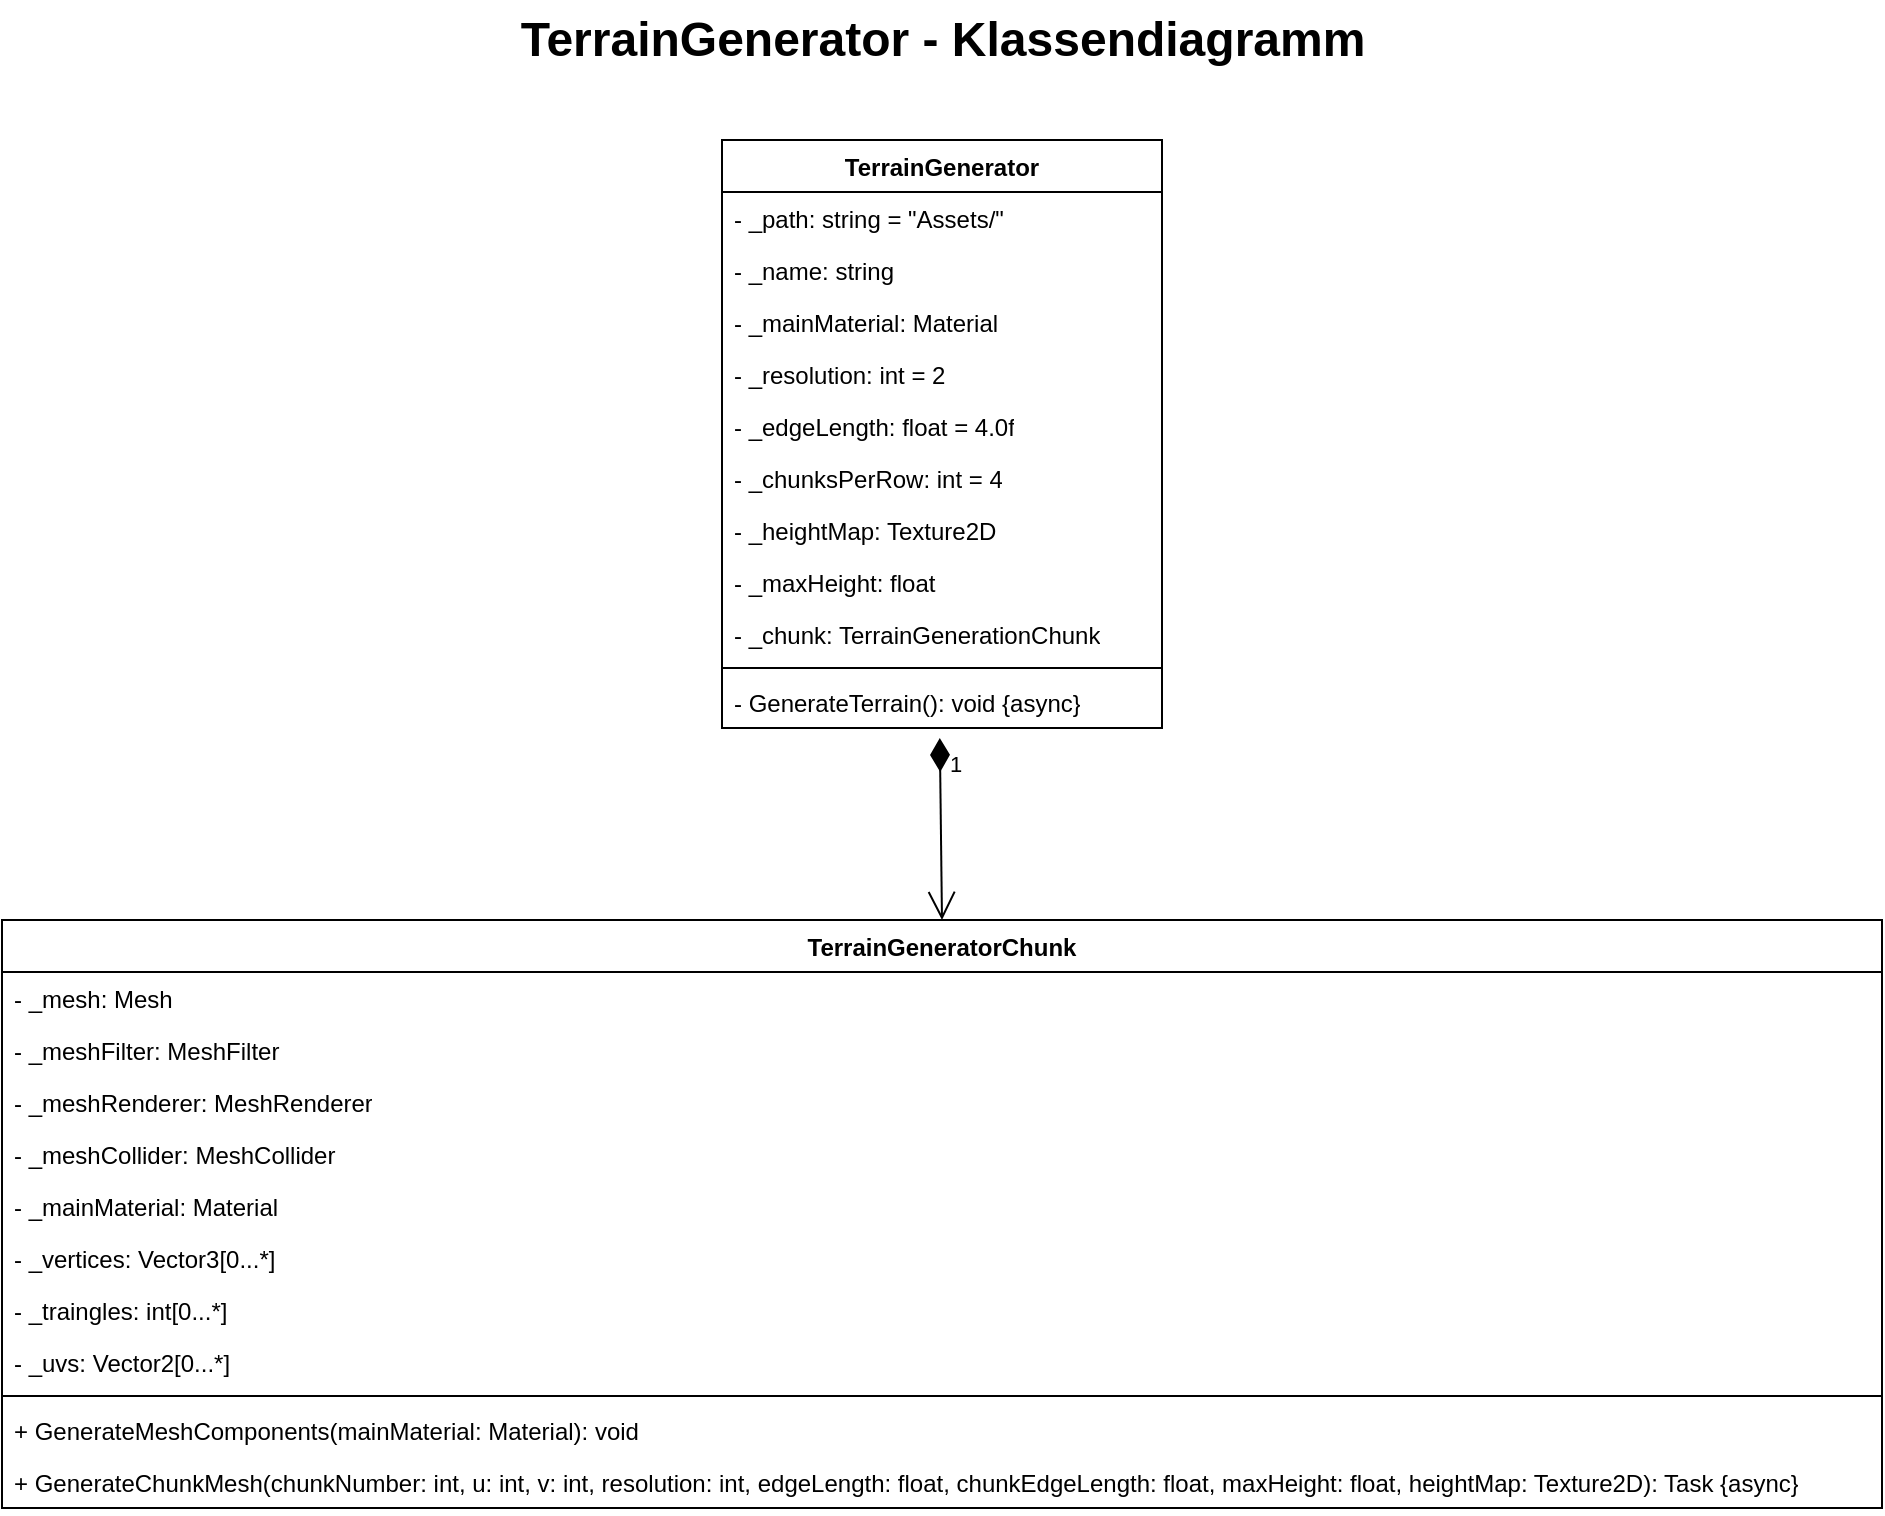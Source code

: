 <mxfile version="24.7.17">
  <diagram id="C5RBs43oDa-KdzZeNtuy" name="Page-1">
    <mxGraphModel dx="1434" dy="844" grid="1" gridSize="10" guides="1" tooltips="1" connect="1" arrows="1" fold="1" page="1" pageScale="1" pageWidth="1169" pageHeight="827" math="0" shadow="0">
      <root>
        <mxCell id="WIyWlLk6GJQsqaUBKTNV-0" />
        <mxCell id="WIyWlLk6GJQsqaUBKTNV-1" parent="WIyWlLk6GJQsqaUBKTNV-0" />
        <mxCell id="Bh1vJPGicDEN5lZWbu1v-0" value="TerrainGenerator - Klassendiagramm" style="text;strokeColor=none;fillColor=none;html=1;fontSize=24;fontStyle=1;verticalAlign=middle;align=center;" parent="WIyWlLk6GJQsqaUBKTNV-1" vertex="1">
          <mxGeometry x="377" y="40" width="416" height="40" as="geometry" />
        </mxCell>
        <mxCell id="Bh1vJPGicDEN5lZWbu1v-5" value="TerrainGenerator" style="swimlane;fontStyle=1;align=center;verticalAlign=top;childLayout=stackLayout;horizontal=1;startSize=26;horizontalStack=0;resizeParent=1;resizeParentMax=0;resizeLast=0;collapsible=1;marginBottom=0;whiteSpace=wrap;html=1;" parent="WIyWlLk6GJQsqaUBKTNV-1" vertex="1">
          <mxGeometry x="475" y="110" width="220" height="294" as="geometry" />
        </mxCell>
        <mxCell id="Bh1vJPGicDEN5lZWbu1v-6" value="- _path: string = &quot;Assets/&quot;" style="text;strokeColor=none;fillColor=none;align=left;verticalAlign=top;spacingLeft=4;spacingRight=4;overflow=hidden;rotatable=0;points=[[0,0.5],[1,0.5]];portConstraint=eastwest;whiteSpace=wrap;html=1;" parent="Bh1vJPGicDEN5lZWbu1v-5" vertex="1">
          <mxGeometry y="26" width="220" height="26" as="geometry" />
        </mxCell>
        <mxCell id="Bh1vJPGicDEN5lZWbu1v-9" value="- _name: string" style="text;strokeColor=none;fillColor=none;align=left;verticalAlign=top;spacingLeft=4;spacingRight=4;overflow=hidden;rotatable=0;points=[[0,0.5],[1,0.5]];portConstraint=eastwest;whiteSpace=wrap;html=1;" parent="Bh1vJPGicDEN5lZWbu1v-5" vertex="1">
          <mxGeometry y="52" width="220" height="26" as="geometry" />
        </mxCell>
        <mxCell id="Bh1vJPGicDEN5lZWbu1v-10" value="- _mainMaterial: Material" style="text;strokeColor=none;fillColor=none;align=left;verticalAlign=top;spacingLeft=4;spacingRight=4;overflow=hidden;rotatable=0;points=[[0,0.5],[1,0.5]];portConstraint=eastwest;whiteSpace=wrap;html=1;" parent="Bh1vJPGicDEN5lZWbu1v-5" vertex="1">
          <mxGeometry y="78" width="220" height="26" as="geometry" />
        </mxCell>
        <mxCell id="Bh1vJPGicDEN5lZWbu1v-13" value="- _resolution: int = 2" style="text;strokeColor=none;fillColor=none;align=left;verticalAlign=top;spacingLeft=4;spacingRight=4;overflow=hidden;rotatable=0;points=[[0,0.5],[1,0.5]];portConstraint=eastwest;whiteSpace=wrap;html=1;" parent="Bh1vJPGicDEN5lZWbu1v-5" vertex="1">
          <mxGeometry y="104" width="220" height="26" as="geometry" />
        </mxCell>
        <mxCell id="Bh1vJPGicDEN5lZWbu1v-11" value="- _edgeLength: float = 4.0f" style="text;strokeColor=none;fillColor=none;align=left;verticalAlign=top;spacingLeft=4;spacingRight=4;overflow=hidden;rotatable=0;points=[[0,0.5],[1,0.5]];portConstraint=eastwest;whiteSpace=wrap;html=1;" parent="Bh1vJPGicDEN5lZWbu1v-5" vertex="1">
          <mxGeometry y="130" width="220" height="26" as="geometry" />
        </mxCell>
        <mxCell id="Bh1vJPGicDEN5lZWbu1v-12" value="- _chunksPerRow: int = 4" style="text;strokeColor=none;fillColor=none;align=left;verticalAlign=top;spacingLeft=4;spacingRight=4;overflow=hidden;rotatable=0;points=[[0,0.5],[1,0.5]];portConstraint=eastwest;whiteSpace=wrap;html=1;" parent="Bh1vJPGicDEN5lZWbu1v-5" vertex="1">
          <mxGeometry y="156" width="220" height="26" as="geometry" />
        </mxCell>
        <mxCell id="x4DYHOzDkX6EN2sqggwL-0" value="- _heightMap: Texture2D" style="text;strokeColor=none;fillColor=none;align=left;verticalAlign=top;spacingLeft=4;spacingRight=4;overflow=hidden;rotatable=0;points=[[0,0.5],[1,0.5]];portConstraint=eastwest;whiteSpace=wrap;html=1;" vertex="1" parent="Bh1vJPGicDEN5lZWbu1v-5">
          <mxGeometry y="182" width="220" height="26" as="geometry" />
        </mxCell>
        <mxCell id="x4DYHOzDkX6EN2sqggwL-1" value="- _maxHeight: float" style="text;strokeColor=none;fillColor=none;align=left;verticalAlign=top;spacingLeft=4;spacingRight=4;overflow=hidden;rotatable=0;points=[[0,0.5],[1,0.5]];portConstraint=eastwest;whiteSpace=wrap;html=1;" vertex="1" parent="Bh1vJPGicDEN5lZWbu1v-5">
          <mxGeometry y="208" width="220" height="26" as="geometry" />
        </mxCell>
        <mxCell id="x4DYHOzDkX6EN2sqggwL-2" value="- _chunk: TerrainGenerationChunk" style="text;strokeColor=none;fillColor=none;align=left;verticalAlign=top;spacingLeft=4;spacingRight=4;overflow=hidden;rotatable=0;points=[[0,0.5],[1,0.5]];portConstraint=eastwest;whiteSpace=wrap;html=1;" vertex="1" parent="Bh1vJPGicDEN5lZWbu1v-5">
          <mxGeometry y="234" width="220" height="26" as="geometry" />
        </mxCell>
        <mxCell id="Bh1vJPGicDEN5lZWbu1v-7" value="" style="line;strokeWidth=1;fillColor=none;align=left;verticalAlign=middle;spacingTop=-1;spacingLeft=3;spacingRight=3;rotatable=0;labelPosition=right;points=[];portConstraint=eastwest;strokeColor=inherit;" parent="Bh1vJPGicDEN5lZWbu1v-5" vertex="1">
          <mxGeometry y="260" width="220" height="8" as="geometry" />
        </mxCell>
        <mxCell id="Bh1vJPGicDEN5lZWbu1v-8" value="- GenerateTerrain(): void {async}" style="text;strokeColor=none;fillColor=none;align=left;verticalAlign=top;spacingLeft=4;spacingRight=4;overflow=hidden;rotatable=0;points=[[0,0.5],[1,0.5]];portConstraint=eastwest;whiteSpace=wrap;html=1;" parent="Bh1vJPGicDEN5lZWbu1v-5" vertex="1">
          <mxGeometry y="268" width="220" height="26" as="geometry" />
        </mxCell>
        <mxCell id="x4DYHOzDkX6EN2sqggwL-18" value="TerrainGeneratorChunk" style="swimlane;fontStyle=1;align=center;verticalAlign=top;childLayout=stackLayout;horizontal=1;startSize=26;horizontalStack=0;resizeParent=1;resizeParentMax=0;resizeLast=0;collapsible=1;marginBottom=0;whiteSpace=wrap;html=1;" vertex="1" parent="WIyWlLk6GJQsqaUBKTNV-1">
          <mxGeometry x="115" y="500" width="940" height="294" as="geometry" />
        </mxCell>
        <mxCell id="x4DYHOzDkX6EN2sqggwL-19" value="- _mesh: Mesh" style="text;strokeColor=none;fillColor=none;align=left;verticalAlign=top;spacingLeft=4;spacingRight=4;overflow=hidden;rotatable=0;points=[[0,0.5],[1,0.5]];portConstraint=eastwest;whiteSpace=wrap;html=1;" vertex="1" parent="x4DYHOzDkX6EN2sqggwL-18">
          <mxGeometry y="26" width="940" height="26" as="geometry" />
        </mxCell>
        <mxCell id="x4DYHOzDkX6EN2sqggwL-20" value="- _meshFilter: MeshFilter" style="text;strokeColor=none;fillColor=none;align=left;verticalAlign=top;spacingLeft=4;spacingRight=4;overflow=hidden;rotatable=0;points=[[0,0.5],[1,0.5]];portConstraint=eastwest;whiteSpace=wrap;html=1;" vertex="1" parent="x4DYHOzDkX6EN2sqggwL-18">
          <mxGeometry y="52" width="940" height="26" as="geometry" />
        </mxCell>
        <mxCell id="x4DYHOzDkX6EN2sqggwL-21" value="- _meshRenderer: MeshRenderer" style="text;strokeColor=none;fillColor=none;align=left;verticalAlign=top;spacingLeft=4;spacingRight=4;overflow=hidden;rotatable=0;points=[[0,0.5],[1,0.5]];portConstraint=eastwest;whiteSpace=wrap;html=1;" vertex="1" parent="x4DYHOzDkX6EN2sqggwL-18">
          <mxGeometry y="78" width="940" height="26" as="geometry" />
        </mxCell>
        <mxCell id="x4DYHOzDkX6EN2sqggwL-22" value="- _meshCollider:&amp;nbsp;MeshCollider" style="text;strokeColor=none;fillColor=none;align=left;verticalAlign=top;spacingLeft=4;spacingRight=4;overflow=hidden;rotatable=0;points=[[0,0.5],[1,0.5]];portConstraint=eastwest;whiteSpace=wrap;html=1;" vertex="1" parent="x4DYHOzDkX6EN2sqggwL-18">
          <mxGeometry y="104" width="940" height="26" as="geometry" />
        </mxCell>
        <mxCell id="x4DYHOzDkX6EN2sqggwL-23" value="- _mainMaterial: Material" style="text;strokeColor=none;fillColor=none;align=left;verticalAlign=top;spacingLeft=4;spacingRight=4;overflow=hidden;rotatable=0;points=[[0,0.5],[1,0.5]];portConstraint=eastwest;whiteSpace=wrap;html=1;" vertex="1" parent="x4DYHOzDkX6EN2sqggwL-18">
          <mxGeometry y="130" width="940" height="26" as="geometry" />
        </mxCell>
        <mxCell id="x4DYHOzDkX6EN2sqggwL-24" value="- _vertices: Vector3[0...*]" style="text;strokeColor=none;fillColor=none;align=left;verticalAlign=top;spacingLeft=4;spacingRight=4;overflow=hidden;rotatable=0;points=[[0,0.5],[1,0.5]];portConstraint=eastwest;whiteSpace=wrap;html=1;" vertex="1" parent="x4DYHOzDkX6EN2sqggwL-18">
          <mxGeometry y="156" width="940" height="26" as="geometry" />
        </mxCell>
        <mxCell id="x4DYHOzDkX6EN2sqggwL-25" value="- _traingles: int[0...*]" style="text;strokeColor=none;fillColor=none;align=left;verticalAlign=top;spacingLeft=4;spacingRight=4;overflow=hidden;rotatable=0;points=[[0,0.5],[1,0.5]];portConstraint=eastwest;whiteSpace=wrap;html=1;" vertex="1" parent="x4DYHOzDkX6EN2sqggwL-18">
          <mxGeometry y="182" width="940" height="26" as="geometry" />
        </mxCell>
        <mxCell id="x4DYHOzDkX6EN2sqggwL-26" value="- _uvs: Vector2[0...*]" style="text;strokeColor=none;fillColor=none;align=left;verticalAlign=top;spacingLeft=4;spacingRight=4;overflow=hidden;rotatable=0;points=[[0,0.5],[1,0.5]];portConstraint=eastwest;whiteSpace=wrap;html=1;" vertex="1" parent="x4DYHOzDkX6EN2sqggwL-18">
          <mxGeometry y="208" width="940" height="26" as="geometry" />
        </mxCell>
        <mxCell id="x4DYHOzDkX6EN2sqggwL-28" value="" style="line;strokeWidth=1;fillColor=none;align=left;verticalAlign=middle;spacingTop=-1;spacingLeft=3;spacingRight=3;rotatable=0;labelPosition=right;points=[];portConstraint=eastwest;strokeColor=inherit;" vertex="1" parent="x4DYHOzDkX6EN2sqggwL-18">
          <mxGeometry y="234" width="940" height="8" as="geometry" />
        </mxCell>
        <mxCell id="x4DYHOzDkX6EN2sqggwL-29" value="+ GenerateMeshComponents(mainMaterial: Material): void" style="text;strokeColor=none;fillColor=none;align=left;verticalAlign=top;spacingLeft=4;spacingRight=4;overflow=hidden;rotatable=0;points=[[0,0.5],[1,0.5]];portConstraint=eastwest;whiteSpace=wrap;html=1;" vertex="1" parent="x4DYHOzDkX6EN2sqggwL-18">
          <mxGeometry y="242" width="940" height="26" as="geometry" />
        </mxCell>
        <mxCell id="x4DYHOzDkX6EN2sqggwL-31" value="+ GenerateChunkMesh(chunkNumber: int, u: int, v: int, resolution: int, edgeLength: float, chunkEdgeLength: float, maxHeight: float, heightMap: Texture2D): Task {async}" style="text;strokeColor=none;fillColor=none;align=left;verticalAlign=top;spacingLeft=4;spacingRight=4;overflow=hidden;rotatable=0;points=[[0,0.5],[1,0.5]];portConstraint=eastwest;whiteSpace=wrap;html=1;" vertex="1" parent="x4DYHOzDkX6EN2sqggwL-18">
          <mxGeometry y="268" width="940" height="26" as="geometry" />
        </mxCell>
        <mxCell id="x4DYHOzDkX6EN2sqggwL-33" value="1" style="endArrow=open;html=1;endSize=12;startArrow=diamondThin;startSize=14;startFill=1;align=left;verticalAlign=top;rounded=0;exitX=0.495;exitY=1.192;exitDx=0;exitDy=0;exitPerimeter=0;entryX=0.5;entryY=0;entryDx=0;entryDy=0;" edge="1" parent="WIyWlLk6GJQsqaUBKTNV-1" source="Bh1vJPGicDEN5lZWbu1v-8" target="x4DYHOzDkX6EN2sqggwL-18">
          <mxGeometry x="-1" y="3" relative="1" as="geometry">
            <mxPoint x="230" y="660" as="sourcePoint" />
            <mxPoint x="390" y="660" as="targetPoint" />
          </mxGeometry>
        </mxCell>
      </root>
    </mxGraphModel>
  </diagram>
</mxfile>
